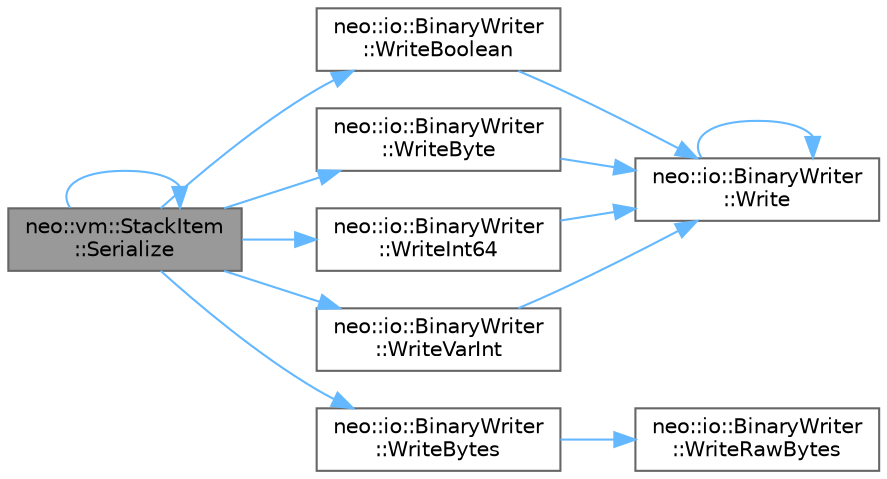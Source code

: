 digraph "neo::vm::StackItem::Serialize"
{
 // LATEX_PDF_SIZE
  bgcolor="transparent";
  edge [fontname=Helvetica,fontsize=10,labelfontname=Helvetica,labelfontsize=10];
  node [fontname=Helvetica,fontsize=10,shape=box,height=0.2,width=0.4];
  rankdir="LR";
  Node1 [id="Node000001",label="neo::vm::StackItem\l::Serialize",height=0.2,width=0.4,color="gray40", fillcolor="grey60", style="filled", fontcolor="black",tooltip="Serializes a StackItem to a binary writer."];
  Node1 -> Node1 [id="edge13_Node000001_Node000001",color="steelblue1",style="solid",tooltip=" "];
  Node1 -> Node2 [id="edge14_Node000001_Node000002",color="steelblue1",style="solid",tooltip=" "];
  Node2 [id="Node000002",label="neo::io::BinaryWriter\l::WriteBoolean",height=0.2,width=0.4,color="grey40", fillcolor="white", style="filled",URL="$classneo_1_1io_1_1_binary_writer.html#aede2074b9edfe88c7b0e9b89495e3f9a",tooltip="Writes a boolean value to the stream (alias for Write(bool))."];
  Node2 -> Node3 [id="edge15_Node000002_Node000003",color="steelblue1",style="solid",tooltip=" "];
  Node3 [id="Node000003",label="neo::io::BinaryWriter\l::Write",height=0.2,width=0.4,color="grey40", fillcolor="white", style="filled",URL="$classneo_1_1io_1_1_binary_writer.html#ac50767ade20a9099ba7e6b6ed684ef45",tooltip="Writes a boolean value to the stream."];
  Node3 -> Node3 [id="edge16_Node000003_Node000003",color="steelblue1",style="solid",tooltip=" "];
  Node1 -> Node4 [id="edge17_Node000001_Node000004",color="steelblue1",style="solid",tooltip=" "];
  Node4 [id="Node000004",label="neo::io::BinaryWriter\l::WriteByte",height=0.2,width=0.4,color="grey40", fillcolor="white", style="filled",URL="$classneo_1_1io_1_1_binary_writer.html#a5feea4151aba02bc0dc2fcf909f8aa5f",tooltip="Writes a byte to the stream (alias for Write(uint8_t))."];
  Node4 -> Node3 [id="edge18_Node000004_Node000003",color="steelblue1",style="solid",tooltip=" "];
  Node1 -> Node5 [id="edge19_Node000001_Node000005",color="steelblue1",style="solid",tooltip=" "];
  Node5 [id="Node000005",label="neo::io::BinaryWriter\l::WriteBytes",height=0.2,width=0.4,color="grey40", fillcolor="white", style="filled",URL="$classneo_1_1io_1_1_binary_writer.html#ae3c1b07c69e845d462faa589bac759e3",tooltip="Writes raw bytes to the stream."];
  Node5 -> Node6 [id="edge20_Node000005_Node000006",color="steelblue1",style="solid",tooltip=" "];
  Node6 [id="Node000006",label="neo::io::BinaryWriter\l::WriteRawBytes",height=0.2,width=0.4,color="grey40", fillcolor="white", style="filled",URL="$classneo_1_1io_1_1_binary_writer.html#a4bc7c51a7a85bfff2189942cd831f840",tooltip="Helper method to write raw bytes to either stream or buffer."];
  Node1 -> Node7 [id="edge21_Node000001_Node000007",color="steelblue1",style="solid",tooltip=" "];
  Node7 [id="Node000007",label="neo::io::BinaryWriter\l::WriteInt64",height=0.2,width=0.4,color="grey40", fillcolor="white", style="filled",URL="$classneo_1_1io_1_1_binary_writer.html#ad05d340408c8a415e811d785e467da07",tooltip="Writes a 64-bit signed integer to the stream (alias for Write(int64_t))."];
  Node7 -> Node3 [id="edge22_Node000007_Node000003",color="steelblue1",style="solid",tooltip=" "];
  Node1 -> Node8 [id="edge23_Node000001_Node000008",color="steelblue1",style="solid",tooltip=" "];
  Node8 [id="Node000008",label="neo::io::BinaryWriter\l::WriteVarInt",height=0.2,width=0.4,color="grey40", fillcolor="white", style="filled",URL="$classneo_1_1io_1_1_binary_writer.html#a39fc5781e0d7a018ac8a1d86fea0cd4e",tooltip="Writes a variable-length integer to the stream."];
  Node8 -> Node3 [id="edge24_Node000008_Node000003",color="steelblue1",style="solid",tooltip=" "];
}
